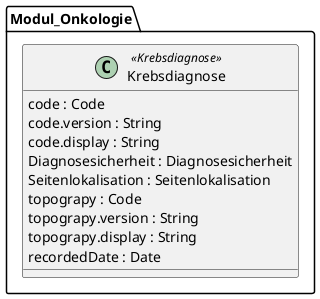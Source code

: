 @startuml FhirModulOnkologieDiagnosis
skinparam linetype ortho

package Modul_Onkologie {

  class Krebsdiagnose << Krebsdiagnose >> {
    code : Code
    code.version : String
    code.display : String
    Diagnosesicherheit : Diagnosesicherheit
    Seitenlokalisation : Seitenlokalisation
    topograpy : Code
    topograpy.version : String
    topograpy.display : String
    recordedDate : Date
  }

}

@enduml
